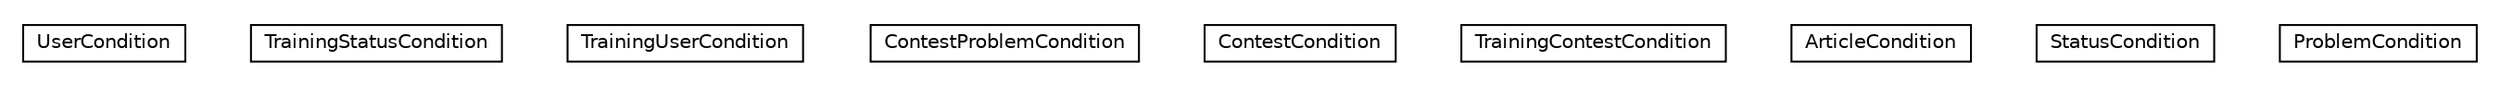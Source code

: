 #!/usr/local/bin/dot
#
# Class diagram 
# Generated by UMLGraph version 5.1 (http://www.umlgraph.org/)
#

digraph G {
	edge [fontname="Helvetica",fontsize=10,labelfontname="Helvetica",labelfontsize=10];
	node [fontname="Helvetica",fontsize=10,shape=plaintext];
	nodesep=0.25;
	ranksep=0.5;
	// cn.edu.uestc.acmicpc.db.condition.impl.UserCondition
	c0 [label=<<table title="cn.edu.uestc.acmicpc.db.condition.impl.UserCondition" border="0" cellborder="1" cellspacing="0" cellpadding="2" port="p" href="./UserCondition.html">
		<tr><td><table border="0" cellspacing="0" cellpadding="1">
<tr><td align="center" balign="center"> UserCondition </td></tr>
		</table></td></tr>
		</table>>, fontname="Helvetica", fontcolor="black", fontsize=10.0];
	// cn.edu.uestc.acmicpc.db.condition.impl.TrainingStatusCondition
	c1 [label=<<table title="cn.edu.uestc.acmicpc.db.condition.impl.TrainingStatusCondition" border="0" cellborder="1" cellspacing="0" cellpadding="2" port="p" href="./TrainingStatusCondition.html">
		<tr><td><table border="0" cellspacing="0" cellpadding="1">
<tr><td align="center" balign="center"> TrainingStatusCondition </td></tr>
		</table></td></tr>
		</table>>, fontname="Helvetica", fontcolor="black", fontsize=10.0];
	// cn.edu.uestc.acmicpc.db.condition.impl.TrainingUserCondition
	c2 [label=<<table title="cn.edu.uestc.acmicpc.db.condition.impl.TrainingUserCondition" border="0" cellborder="1" cellspacing="0" cellpadding="2" port="p" href="./TrainingUserCondition.html">
		<tr><td><table border="0" cellspacing="0" cellpadding="1">
<tr><td align="center" balign="center"> TrainingUserCondition </td></tr>
		</table></td></tr>
		</table>>, fontname="Helvetica", fontcolor="black", fontsize=10.0];
	// cn.edu.uestc.acmicpc.db.condition.impl.ContestProblemCondition
	c3 [label=<<table title="cn.edu.uestc.acmicpc.db.condition.impl.ContestProblemCondition" border="0" cellborder="1" cellspacing="0" cellpadding="2" port="p" href="./ContestProblemCondition.html">
		<tr><td><table border="0" cellspacing="0" cellpadding="1">
<tr><td align="center" balign="center"> ContestProblemCondition </td></tr>
		</table></td></tr>
		</table>>, fontname="Helvetica", fontcolor="black", fontsize=10.0];
	// cn.edu.uestc.acmicpc.db.condition.impl.ContestCondition
	c4 [label=<<table title="cn.edu.uestc.acmicpc.db.condition.impl.ContestCondition" border="0" cellborder="1" cellspacing="0" cellpadding="2" port="p" href="./ContestCondition.html">
		<tr><td><table border="0" cellspacing="0" cellpadding="1">
<tr><td align="center" balign="center"> ContestCondition </td></tr>
		</table></td></tr>
		</table>>, fontname="Helvetica", fontcolor="black", fontsize=10.0];
	// cn.edu.uestc.acmicpc.db.condition.impl.TrainingContestCondition
	c5 [label=<<table title="cn.edu.uestc.acmicpc.db.condition.impl.TrainingContestCondition" border="0" cellborder="1" cellspacing="0" cellpadding="2" port="p" href="./TrainingContestCondition.html">
		<tr><td><table border="0" cellspacing="0" cellpadding="1">
<tr><td align="center" balign="center"> TrainingContestCondition </td></tr>
		</table></td></tr>
		</table>>, fontname="Helvetica", fontcolor="black", fontsize=10.0];
	// cn.edu.uestc.acmicpc.db.condition.impl.ArticleCondition
	c6 [label=<<table title="cn.edu.uestc.acmicpc.db.condition.impl.ArticleCondition" border="0" cellborder="1" cellspacing="0" cellpadding="2" port="p" href="./ArticleCondition.html">
		<tr><td><table border="0" cellspacing="0" cellpadding="1">
<tr><td align="center" balign="center"> ArticleCondition </td></tr>
		</table></td></tr>
		</table>>, fontname="Helvetica", fontcolor="black", fontsize=10.0];
	// cn.edu.uestc.acmicpc.db.condition.impl.StatusCondition
	c7 [label=<<table title="cn.edu.uestc.acmicpc.db.condition.impl.StatusCondition" border="0" cellborder="1" cellspacing="0" cellpadding="2" port="p" href="./StatusCondition.html">
		<tr><td><table border="0" cellspacing="0" cellpadding="1">
<tr><td align="center" balign="center"> StatusCondition </td></tr>
		</table></td></tr>
		</table>>, fontname="Helvetica", fontcolor="black", fontsize=10.0];
	// cn.edu.uestc.acmicpc.db.condition.impl.ProblemCondition
	c8 [label=<<table title="cn.edu.uestc.acmicpc.db.condition.impl.ProblemCondition" border="0" cellborder="1" cellspacing="0" cellpadding="2" port="p" href="./ProblemCondition.html">
		<tr><td><table border="0" cellspacing="0" cellpadding="1">
<tr><td align="center" balign="center"> ProblemCondition </td></tr>
		</table></td></tr>
		</table>>, fontname="Helvetica", fontcolor="black", fontsize=10.0];
}

